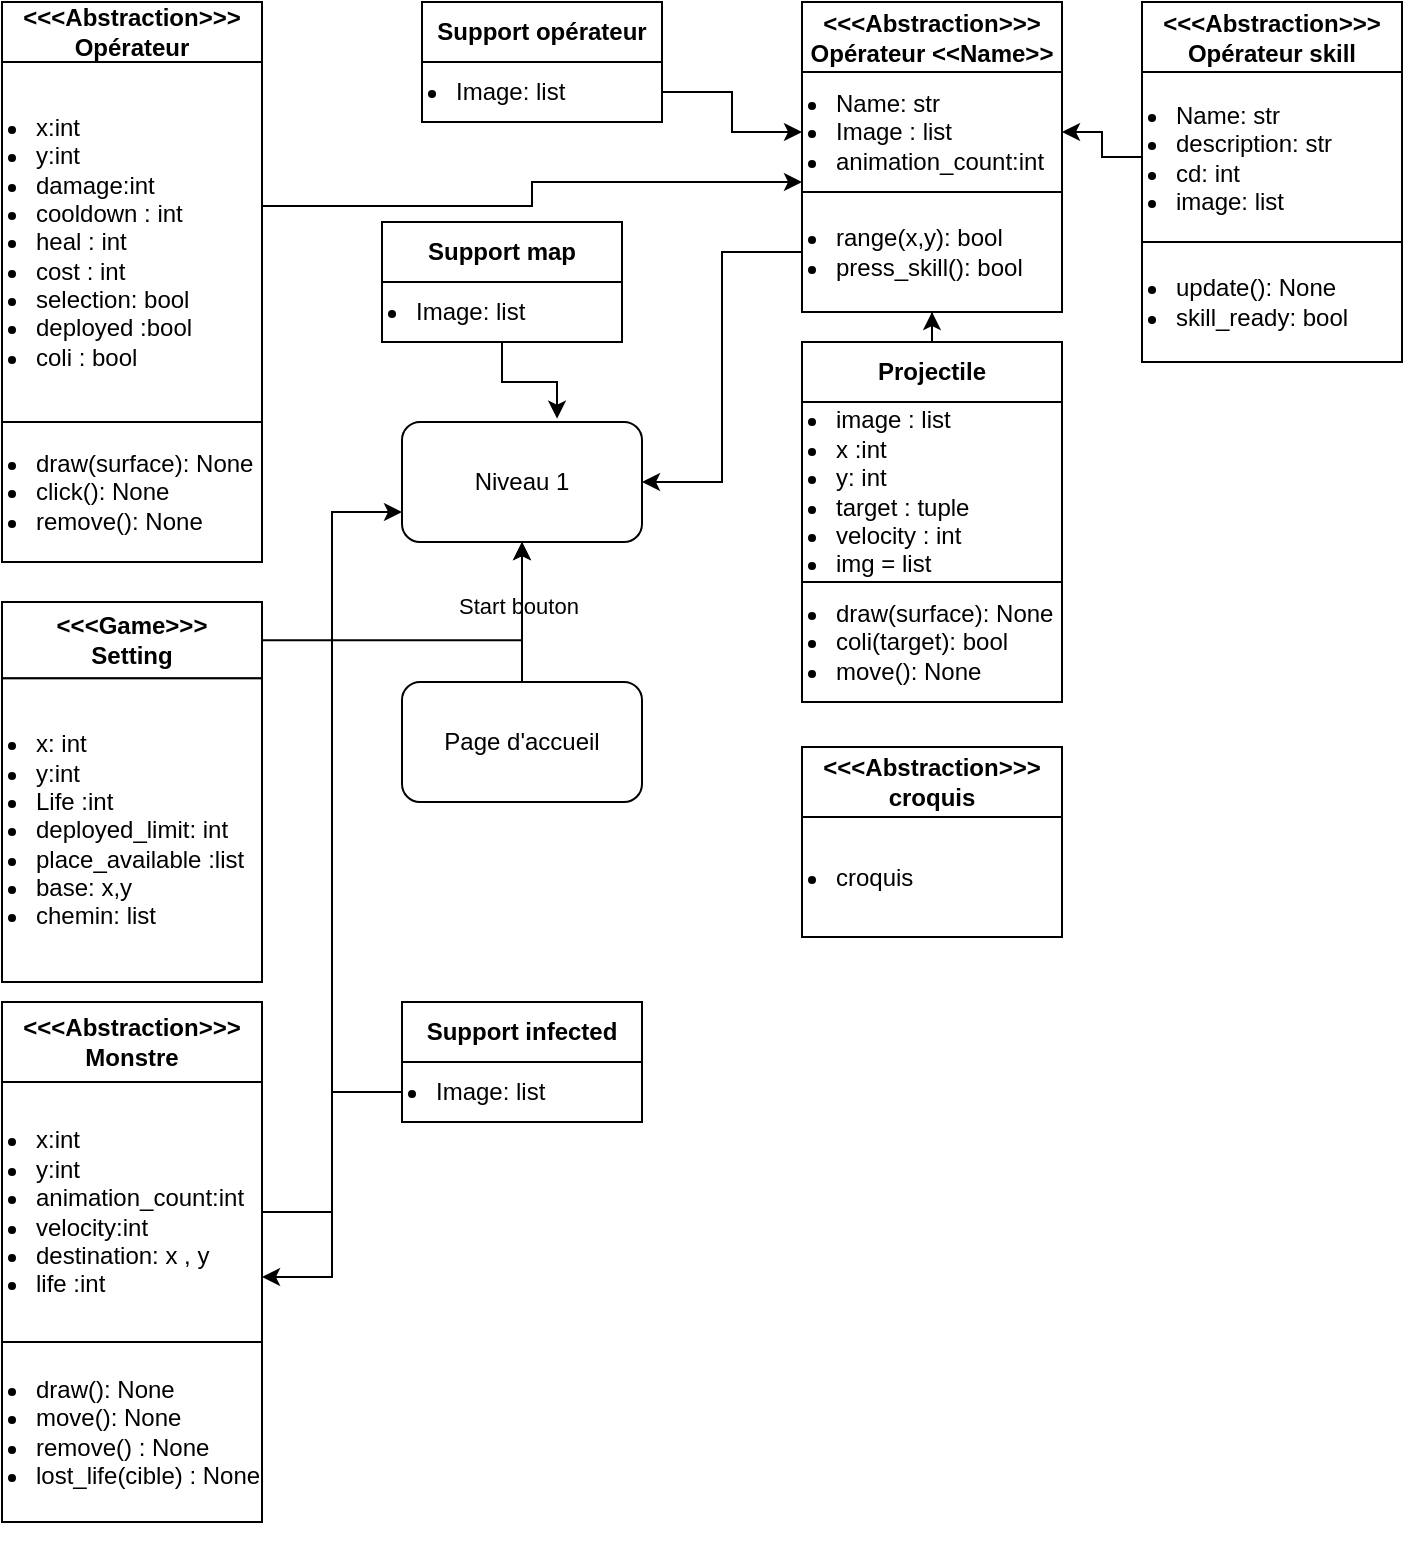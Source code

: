 <mxfile>
    <diagram id="C5RBs43oDa-KdzZeNtuy" name="Page-1">
        <mxGraphModel dx="801" dy="389" grid="1" gridSize="10" guides="1" tooltips="1" connect="1" arrows="1" fold="1" page="1" pageScale="1" pageWidth="827" pageHeight="1169" math="0" shadow="0">
            <root>
                <mxCell id="WIyWlLk6GJQsqaUBKTNV-0"/>
                <mxCell id="WIyWlLk6GJQsqaUBKTNV-1" parent="WIyWlLk6GJQsqaUBKTNV-0"/>
                <mxCell id="SIzlcMjJbdeO6m4xiYEN-33" style="edgeStyle=orthogonalEdgeStyle;rounded=0;orthogonalLoop=1;jettySize=auto;html=1;entryX=0.5;entryY=1;entryDx=0;entryDy=0;" parent="WIyWlLk6GJQsqaUBKTNV-1" source="SIzlcMjJbdeO6m4xiYEN-0" target="SIzlcMjJbdeO6m4xiYEN-25" edge="1">
                    <mxGeometry relative="1" as="geometry"/>
                </mxCell>
                <mxCell id="PyeMtgR632jhJ3Vh2xLb-14" value="Start bouton" style="edgeLabel;html=1;align=center;verticalAlign=middle;resizable=0;points=[];" parent="SIzlcMjJbdeO6m4xiYEN-33" connectable="0" vertex="1">
                    <mxGeometry x="0.083" y="2" relative="1" as="geometry">
                        <mxPoint as="offset"/>
                    </mxGeometry>
                </mxCell>
                <mxCell id="SIzlcMjJbdeO6m4xiYEN-0" value="Page d'accueil" style="rounded=1;whiteSpace=wrap;html=1;" parent="WIyWlLk6GJQsqaUBKTNV-1" vertex="1">
                    <mxGeometry x="280" y="410" width="120" height="60" as="geometry"/>
                </mxCell>
                <mxCell id="SIzlcMjJbdeO6m4xiYEN-17" style="edgeStyle=orthogonalEdgeStyle;rounded=0;orthogonalLoop=1;jettySize=auto;html=1;entryX=0;entryY=0.917;entryDx=0;entryDy=0;entryPerimeter=0;exitX=0.987;exitY=0.554;exitDx=0;exitDy=0;exitPerimeter=0;" parent="WIyWlLk6GJQsqaUBKTNV-1" source="SIzlcMjJbdeO6m4xiYEN-7" target="SIzlcMjJbdeO6m4xiYEN-15" edge="1">
                    <mxGeometry relative="1" as="geometry">
                        <mxPoint x="470" y="160" as="targetPoint"/>
                        <Array as="points">
                            <mxPoint x="208" y="172"/>
                            <mxPoint x="345" y="172"/>
                            <mxPoint x="345" y="160"/>
                        </Array>
                        <mxPoint x="230" y="180" as="sourcePoint"/>
                    </mxGeometry>
                </mxCell>
                <mxCell id="PyeMtgR632jhJ3Vh2xLb-4" style="edgeStyle=orthogonalEdgeStyle;rounded=0;orthogonalLoop=1;jettySize=auto;html=1;" parent="WIyWlLk6GJQsqaUBKTNV-1" source="SIzlcMjJbdeO6m4xiYEN-21" target="SIzlcMjJbdeO6m4xiYEN-19" edge="1">
                    <mxGeometry relative="1" as="geometry"/>
                </mxCell>
                <mxCell id="SIzlcMjJbdeO6m4xiYEN-25" value="Niveau 1" style="rounded=1;whiteSpace=wrap;html=1;" parent="WIyWlLk6GJQsqaUBKTNV-1" vertex="1">
                    <mxGeometry x="280" y="280" width="120" height="60" as="geometry"/>
                </mxCell>
                <mxCell id="SIzlcMjJbdeO6m4xiYEN-32" style="edgeStyle=orthogonalEdgeStyle;rounded=0;orthogonalLoop=1;jettySize=auto;html=1;" parent="WIyWlLk6GJQsqaUBKTNV-1" source="SIzlcMjJbdeO6m4xiYEN-30" target="SIzlcMjJbdeO6m4xiYEN-25" edge="1">
                    <mxGeometry relative="1" as="geometry"/>
                </mxCell>
                <mxCell id="PyeMtgR632jhJ3Vh2xLb-13" style="edgeStyle=orthogonalEdgeStyle;rounded=0;orthogonalLoop=1;jettySize=auto;html=1;entryX=0;entryY=0.75;entryDx=0;entryDy=0;" parent="WIyWlLk6GJQsqaUBKTNV-1" source="PyeMtgR632jhJ3Vh2xLb-8" target="SIzlcMjJbdeO6m4xiYEN-25" edge="1">
                    <mxGeometry relative="1" as="geometry"/>
                </mxCell>
                <mxCell id="PyeMtgR632jhJ3Vh2xLb-15" value="" style="group" parent="WIyWlLk6GJQsqaUBKTNV-1" connectable="0" vertex="1">
                    <mxGeometry x="80" y="370" width="130" height="190" as="geometry"/>
                </mxCell>
                <mxCell id="SIzlcMjJbdeO6m4xiYEN-30" value="&lt;b&gt;&amp;lt;&amp;lt;&amp;lt;Game&amp;gt;&amp;gt;&amp;gt;&lt;/b&gt;&lt;div&gt;&lt;b&gt;Setting&lt;/b&gt;&lt;/div&gt;" style="rounded=0;whiteSpace=wrap;html=1;" parent="PyeMtgR632jhJ3Vh2xLb-15" vertex="1">
                    <mxGeometry width="130" height="38.182" as="geometry"/>
                </mxCell>
                <mxCell id="PyeMtgR632jhJ3Vh2xLb-1" value="&lt;ul style=&quot;padding-left: 15px;&quot;&gt;&lt;li&gt;x: int&lt;/li&gt;&lt;li&gt;y:int&lt;/li&gt;&lt;li&gt;Life :int&lt;/li&gt;&lt;li&gt;deployed_limit: int&lt;/li&gt;&lt;li&gt;place_available :list&lt;/li&gt;&lt;li&gt;base: x,y&lt;/li&gt;&lt;li&gt;chemin: list&lt;/li&gt;&lt;/ul&gt;" style="rounded=0;whiteSpace=wrap;html=1;align=left;" parent="PyeMtgR632jhJ3Vh2xLb-15" vertex="1">
                    <mxGeometry y="38.18" width="130" height="151.82" as="geometry"/>
                </mxCell>
                <mxCell id="PyeMtgR632jhJ3Vh2xLb-16" value="" style="group" parent="WIyWlLk6GJQsqaUBKTNV-1" connectable="0" vertex="1">
                    <mxGeometry x="80" y="570" width="130" height="270" as="geometry"/>
                </mxCell>
                <mxCell id="PyeMtgR632jhJ3Vh2xLb-7" value="&lt;b&gt;&amp;lt;&amp;lt;&amp;lt;Abstraction&amp;gt;&amp;gt;&amp;gt;&lt;/b&gt;&lt;div&gt;&lt;b&gt;Monstre&lt;/b&gt;&lt;/div&gt;" style="rounded=0;whiteSpace=wrap;html=1;" parent="PyeMtgR632jhJ3Vh2xLb-16" vertex="1">
                    <mxGeometry width="130" height="40" as="geometry"/>
                </mxCell>
                <mxCell id="PyeMtgR632jhJ3Vh2xLb-8" value="&lt;ul style=&quot;padding-left: 15px;&quot;&gt;&lt;li&gt;x:int&lt;/li&gt;&lt;li&gt;y:int&lt;/li&gt;&lt;li&gt;animation_count:int&lt;/li&gt;&lt;li&gt;velocity:int&lt;/li&gt;&lt;li&gt;destination: x , y&lt;/li&gt;&lt;li&gt;life :int&lt;/li&gt;&lt;/ul&gt;" style="rounded=0;whiteSpace=wrap;html=1;align=left;" parent="PyeMtgR632jhJ3Vh2xLb-16" vertex="1">
                    <mxGeometry y="40" width="130" height="130" as="geometry"/>
                </mxCell>
                <mxCell id="PyeMtgR632jhJ3Vh2xLb-10" value="&lt;ul style=&quot;padding-left: 15px;&quot;&gt;&lt;li&gt;draw(): None&lt;/li&gt;&lt;li&gt;move(): None&lt;/li&gt;&lt;li&gt;remove() : None&lt;/li&gt;&lt;li&gt;lost_life(cible) : None&lt;/li&gt;&lt;/ul&gt;" style="rounded=0;whiteSpace=wrap;html=1;align=left;" parent="PyeMtgR632jhJ3Vh2xLb-16" vertex="1">
                    <mxGeometry y="170" width="130" height="90" as="geometry"/>
                </mxCell>
                <mxCell id="PyeMtgR632jhJ3Vh2xLb-17" value="" style="group" parent="WIyWlLk6GJQsqaUBKTNV-1" connectable="0" vertex="1">
                    <mxGeometry x="480" y="240" width="130" height="180" as="geometry"/>
                </mxCell>
                <mxCell id="SIzlcMjJbdeO6m4xiYEN-20" value="&lt;ul style=&quot;padding-left: 15px;&quot;&gt;&lt;li&gt;image : list&lt;/li&gt;&lt;li&gt;x :int&lt;/li&gt;&lt;li&gt;y: int&lt;/li&gt;&lt;li&gt;target : tuple&lt;/li&gt;&lt;li&gt;velocity : int&lt;/li&gt;&lt;li&gt;img = list&lt;/li&gt;&lt;/ul&gt;" style="rounded=0;whiteSpace=wrap;labelPosition=center;verticalLabelPosition=middle;align=left;verticalAlign=middle;spacingRight=0;html=1;spacingLeft=0;" parent="PyeMtgR632jhJ3Vh2xLb-17" vertex="1">
                    <mxGeometry y="30" width="130" height="90" as="geometry"/>
                </mxCell>
                <mxCell id="SIzlcMjJbdeO6m4xiYEN-21" value="&lt;b&gt;Projectile&lt;/b&gt;" style="rounded=0;whiteSpace=wrap;labelPosition=center;verticalLabelPosition=middle;align=center;verticalAlign=middle;spacingRight=0;html=1;spacingLeft=0;" parent="PyeMtgR632jhJ3Vh2xLb-17" vertex="1">
                    <mxGeometry width="130" height="30" as="geometry"/>
                </mxCell>
                <mxCell id="SIzlcMjJbdeO6m4xiYEN-23" value="&lt;ul style=&quot;padding-left: 15px;&quot;&gt;&lt;li&gt;draw(surface): None&lt;/li&gt;&lt;li&gt;coli(target): bool&lt;/li&gt;&lt;li&gt;move(): None&lt;/li&gt;&lt;/ul&gt;" style="rounded=0;whiteSpace=wrap;labelPosition=center;verticalLabelPosition=middle;align=left;verticalAlign=middle;spacingRight=0;html=1;spacingLeft=0;" parent="PyeMtgR632jhJ3Vh2xLb-17" vertex="1">
                    <mxGeometry y="120" width="130" height="60" as="geometry"/>
                </mxCell>
                <mxCell id="PyeMtgR632jhJ3Vh2xLb-18" value="" style="group" parent="WIyWlLk6GJQsqaUBKTNV-1" connectable="0" vertex="1">
                    <mxGeometry x="480" y="70" width="130" height="155" as="geometry"/>
                </mxCell>
                <mxCell id="SIzlcMjJbdeO6m4xiYEN-14" value="&lt;b&gt;&amp;lt;&amp;lt;&amp;lt;Abstraction&amp;gt;&amp;gt;&amp;gt;&lt;/b&gt;&lt;div&gt;&lt;b&gt;Opérateur &amp;lt;&amp;lt;Name&amp;gt;&amp;gt;&lt;/b&gt;&lt;/div&gt;" style="rounded=0;whiteSpace=wrap;html=1;" parent="PyeMtgR632jhJ3Vh2xLb-18" vertex="1">
                    <mxGeometry width="130" height="35" as="geometry"/>
                </mxCell>
                <mxCell id="SIzlcMjJbdeO6m4xiYEN-15" value="&lt;ul style=&quot;padding-left: 15px;&quot;&gt;&lt;li&gt;Name: str&lt;/li&gt;&lt;li&gt;Image : list&lt;/li&gt;&lt;li&gt;animation_count:int&lt;/li&gt;&lt;/ul&gt;&lt;div&gt;&lt;/div&gt;" style="rounded=0;whiteSpace=wrap;html=1;align=left;" parent="PyeMtgR632jhJ3Vh2xLb-18" vertex="1">
                    <mxGeometry y="35" width="130" height="60" as="geometry"/>
                </mxCell>
                <mxCell id="SIzlcMjJbdeO6m4xiYEN-19" value="&lt;ul style=&quot;padding-left: 15px;&quot;&gt;&lt;li&gt;range(x,y): bool&lt;/li&gt;&lt;li&gt;press_skill(): bool&lt;/li&gt;&lt;/ul&gt;" style="rounded=0;whiteSpace=wrap;labelPosition=center;verticalLabelPosition=middle;align=left;verticalAlign=middle;spacingRight=0;html=1;spacingLeft=0;" parent="PyeMtgR632jhJ3Vh2xLb-18" vertex="1">
                    <mxGeometry y="95" width="130" height="60" as="geometry"/>
                </mxCell>
                <mxCell id="PyeMtgR632jhJ3Vh2xLb-19" value="" style="group" parent="WIyWlLk6GJQsqaUBKTNV-1" connectable="0" vertex="1">
                    <mxGeometry x="290" y="70" width="120" height="60" as="geometry"/>
                </mxCell>
                <mxCell id="SIzlcMjJbdeO6m4xiYEN-12" value="" style="edgeStyle=orthogonalEdgeStyle;rounded=0;orthogonalLoop=1;jettySize=auto;html=1;" parent="PyeMtgR632jhJ3Vh2xLb-19" source="SIzlcMjJbdeO6m4xiYEN-9" target="SIzlcMjJbdeO6m4xiYEN-11" edge="1">
                    <mxGeometry relative="1" as="geometry"/>
                </mxCell>
                <mxCell id="SIzlcMjJbdeO6m4xiYEN-9" value="&lt;div&gt;&lt;b&gt;Support opérateur&lt;/b&gt;&lt;/div&gt;" style="rounded=0;whiteSpace=wrap;html=1;" parent="PyeMtgR632jhJ3Vh2xLb-19" vertex="1">
                    <mxGeometry width="120" height="30" as="geometry"/>
                </mxCell>
                <mxCell id="SIzlcMjJbdeO6m4xiYEN-11" value="&lt;ul style=&quot;padding-left: 15px;&quot;&gt;&lt;li&gt;Image: list&lt;/li&gt;&lt;/ul&gt;" style="whiteSpace=wrap;html=1;rounded=0;align=left;" parent="PyeMtgR632jhJ3Vh2xLb-19" vertex="1">
                    <mxGeometry y="30" width="120" height="30" as="geometry"/>
                </mxCell>
                <mxCell id="PyeMtgR632jhJ3Vh2xLb-20" value="" style="group" parent="WIyWlLk6GJQsqaUBKTNV-1" connectable="0" vertex="1">
                    <mxGeometry x="80" y="70" width="130" height="240" as="geometry"/>
                </mxCell>
                <mxCell id="SIzlcMjJbdeO6m4xiYEN-6" value="&lt;div&gt;&lt;b&gt;&amp;lt;&amp;lt;&amp;lt;Abstraction&amp;gt;&amp;gt;&amp;gt;&lt;/b&gt;&lt;/div&gt;&lt;b&gt;Opérateur&lt;/b&gt;" style="rounded=0;whiteSpace=wrap;html=1;" parent="PyeMtgR632jhJ3Vh2xLb-20" vertex="1">
                    <mxGeometry width="130" height="30" as="geometry"/>
                </mxCell>
                <mxCell id="SIzlcMjJbdeO6m4xiYEN-7" value="&lt;ul style=&quot;padding-left: 15px;&quot;&gt;&lt;li&gt;&lt;span style=&quot;background-color: initial;&quot;&gt;x:int&lt;/span&gt;&lt;br&gt;&lt;/li&gt;&lt;li&gt;y:int&lt;/li&gt;&lt;li&gt;damage:int&lt;/li&gt;&lt;li&gt;cooldown : int&lt;/li&gt;&lt;li&gt;heal : int&lt;/li&gt;&lt;li&gt;cost : int&lt;/li&gt;&lt;li&gt;selection: bool&lt;/li&gt;&lt;li&gt;deployed :bool&lt;/li&gt;&lt;li&gt;coli : bool&lt;/li&gt;&lt;/ul&gt;" style="rounded=0;whiteSpace=wrap;html=1;align=left;" parent="PyeMtgR632jhJ3Vh2xLb-20" vertex="1">
                    <mxGeometry y="30" width="130" height="180" as="geometry"/>
                </mxCell>
                <mxCell id="9QnG4UY_WtkSS59bRqYy-1" value="" style="group" parent="WIyWlLk6GJQsqaUBKTNV-1" connectable="0" vertex="1">
                    <mxGeometry x="280" y="570" width="120" height="60" as="geometry"/>
                </mxCell>
                <mxCell id="9QnG4UY_WtkSS59bRqYy-2" value="" style="edgeStyle=orthogonalEdgeStyle;rounded=0;orthogonalLoop=1;jettySize=auto;html=1;" parent="9QnG4UY_WtkSS59bRqYy-1" source="9QnG4UY_WtkSS59bRqYy-3" target="9QnG4UY_WtkSS59bRqYy-4" edge="1">
                    <mxGeometry relative="1" as="geometry"/>
                </mxCell>
                <mxCell id="9QnG4UY_WtkSS59bRqYy-3" value="&lt;div&gt;&lt;b&gt;Support infected&lt;/b&gt;&lt;/div&gt;" style="rounded=0;whiteSpace=wrap;html=1;" parent="9QnG4UY_WtkSS59bRqYy-1" vertex="1">
                    <mxGeometry width="120" height="30" as="geometry"/>
                </mxCell>
                <mxCell id="9QnG4UY_WtkSS59bRqYy-4" value="&lt;ul style=&quot;padding-left: 15px;&quot;&gt;&lt;li&gt;Image: list&lt;/li&gt;&lt;/ul&gt;" style="whiteSpace=wrap;html=1;rounded=0;align=left;" parent="9QnG4UY_WtkSS59bRqYy-1" vertex="1">
                    <mxGeometry y="30" width="120" height="30" as="geometry"/>
                </mxCell>
                <mxCell id="9QnG4UY_WtkSS59bRqYy-5" style="edgeStyle=orthogonalEdgeStyle;rounded=0;orthogonalLoop=1;jettySize=auto;html=1;entryX=1;entryY=0.75;entryDx=0;entryDy=0;" parent="WIyWlLk6GJQsqaUBKTNV-1" source="9QnG4UY_WtkSS59bRqYy-4" target="PyeMtgR632jhJ3Vh2xLb-8" edge="1">
                    <mxGeometry relative="1" as="geometry"/>
                </mxCell>
                <mxCell id="9QnG4UY_WtkSS59bRqYy-7" value="" style="group" parent="WIyWlLk6GJQsqaUBKTNV-1" connectable="0" vertex="1">
                    <mxGeometry x="270" y="180" width="120" height="60" as="geometry"/>
                </mxCell>
                <mxCell id="9QnG4UY_WtkSS59bRqYy-8" value="" style="edgeStyle=orthogonalEdgeStyle;rounded=0;orthogonalLoop=1;jettySize=auto;html=1;" parent="9QnG4UY_WtkSS59bRqYy-7" source="9QnG4UY_WtkSS59bRqYy-9" target="9QnG4UY_WtkSS59bRqYy-10" edge="1">
                    <mxGeometry relative="1" as="geometry"/>
                </mxCell>
                <mxCell id="9QnG4UY_WtkSS59bRqYy-9" value="&lt;div&gt;&lt;b&gt;Support map&lt;/b&gt;&lt;/div&gt;" style="rounded=0;whiteSpace=wrap;html=1;" parent="9QnG4UY_WtkSS59bRqYy-7" vertex="1">
                    <mxGeometry width="120" height="30" as="geometry"/>
                </mxCell>
                <mxCell id="9QnG4UY_WtkSS59bRqYy-10" value="&lt;ul style=&quot;padding-left: 15px;&quot;&gt;&lt;li&gt;Image: list&lt;br&gt;&lt;/li&gt;&lt;/ul&gt;" style="whiteSpace=wrap;html=1;rounded=0;align=left;" parent="9QnG4UY_WtkSS59bRqYy-7" vertex="1">
                    <mxGeometry y="30" width="120" height="30" as="geometry"/>
                </mxCell>
                <mxCell id="9QnG4UY_WtkSS59bRqYy-11" style="edgeStyle=orthogonalEdgeStyle;rounded=0;orthogonalLoop=1;jettySize=auto;html=1;entryX=0.646;entryY=-0.028;entryDx=0;entryDy=0;entryPerimeter=0;" parent="WIyWlLk6GJQsqaUBKTNV-1" source="9QnG4UY_WtkSS59bRqYy-10" target="SIzlcMjJbdeO6m4xiYEN-25" edge="1">
                    <mxGeometry relative="1" as="geometry"/>
                </mxCell>
                <mxCell id="9QnG4UY_WtkSS59bRqYy-12" value="" style="group" parent="WIyWlLk6GJQsqaUBKTNV-1" connectable="0" vertex="1">
                    <mxGeometry x="650" y="70" width="130" height="155" as="geometry"/>
                </mxCell>
                <mxCell id="9QnG4UY_WtkSS59bRqYy-13" value="&lt;b&gt;&amp;lt;&amp;lt;&amp;lt;Abstraction&amp;gt;&amp;gt;&amp;gt;&lt;/b&gt;&lt;div&gt;&lt;b&gt;Opérateur skill&lt;/b&gt;&lt;/div&gt;" style="rounded=0;whiteSpace=wrap;html=1;" parent="9QnG4UY_WtkSS59bRqYy-12" vertex="1">
                    <mxGeometry width="130" height="35" as="geometry"/>
                </mxCell>
                <mxCell id="9QnG4UY_WtkSS59bRqYy-14" value="&lt;ul style=&quot;padding-left: 15px;&quot;&gt;&lt;li&gt;Name: str&lt;/li&gt;&lt;li&gt;description: str&lt;/li&gt;&lt;li&gt;cd: int&lt;/li&gt;&lt;li&gt;image: list&lt;/li&gt;&lt;/ul&gt;&lt;div&gt;&lt;/div&gt;" style="rounded=0;whiteSpace=wrap;html=1;align=left;" parent="9QnG4UY_WtkSS59bRqYy-12" vertex="1">
                    <mxGeometry y="35" width="130" height="85" as="geometry"/>
                </mxCell>
                <mxCell id="9QnG4UY_WtkSS59bRqYy-15" value="&lt;ul style=&quot;padding-left: 15px;&quot;&gt;&lt;li&gt;update(): None&lt;/li&gt;&lt;li&gt;skill_ready: bool&lt;/li&gt;&lt;/ul&gt;" style="rounded=0;whiteSpace=wrap;labelPosition=center;verticalLabelPosition=middle;align=left;verticalAlign=middle;spacingRight=0;html=1;spacingLeft=0;" parent="9QnG4UY_WtkSS59bRqYy-12" vertex="1">
                    <mxGeometry y="120" width="130" height="60" as="geometry"/>
                </mxCell>
                <mxCell id="9QnG4UY_WtkSS59bRqYy-16" style="edgeStyle=orthogonalEdgeStyle;rounded=0;orthogonalLoop=1;jettySize=auto;html=1;entryX=1;entryY=0.5;entryDx=0;entryDy=0;" parent="WIyWlLk6GJQsqaUBKTNV-1" source="9QnG4UY_WtkSS59bRqYy-14" target="SIzlcMjJbdeO6m4xiYEN-15" edge="1">
                    <mxGeometry relative="1" as="geometry"/>
                </mxCell>
                <mxCell id="9QnG4UY_WtkSS59bRqYy-19" value="" style="group" parent="WIyWlLk6GJQsqaUBKTNV-1" connectable="0" vertex="1">
                    <mxGeometry x="480" y="442.5" width="130" height="95" as="geometry"/>
                </mxCell>
                <mxCell id="PyeMtgR632jhJ3Vh2xLb-11" value="&lt;ul style=&quot;padding-left: 15px;&quot;&gt;&lt;li&gt;croquis&lt;/li&gt;&lt;/ul&gt;" style="rounded=0;whiteSpace=wrap;html=1;align=left;" parent="9QnG4UY_WtkSS59bRqYy-19" vertex="1">
                    <mxGeometry y="35" width="130" height="60" as="geometry"/>
                </mxCell>
                <mxCell id="9QnG4UY_WtkSS59bRqYy-18" value="&lt;b&gt;&amp;lt;&amp;lt;&amp;lt;Abstraction&amp;gt;&amp;gt;&amp;gt;&lt;/b&gt;&lt;div&gt;&lt;b&gt;croquis&lt;/b&gt;&lt;/div&gt;" style="rounded=0;whiteSpace=wrap;html=1;" parent="9QnG4UY_WtkSS59bRqYy-19" vertex="1">
                    <mxGeometry width="130" height="35" as="geometry"/>
                </mxCell>
                <mxCell id="9QnG4UY_WtkSS59bRqYy-20" style="edgeStyle=orthogonalEdgeStyle;rounded=0;orthogonalLoop=1;jettySize=auto;html=1;" parent="WIyWlLk6GJQsqaUBKTNV-1" source="SIzlcMjJbdeO6m4xiYEN-11" target="SIzlcMjJbdeO6m4xiYEN-15" edge="1">
                    <mxGeometry relative="1" as="geometry"/>
                </mxCell>
                <mxCell id="9QnG4UY_WtkSS59bRqYy-21" style="edgeStyle=orthogonalEdgeStyle;rounded=0;orthogonalLoop=1;jettySize=auto;html=1;entryX=1;entryY=0.5;entryDx=0;entryDy=0;" parent="WIyWlLk6GJQsqaUBKTNV-1" source="SIzlcMjJbdeO6m4xiYEN-19" target="SIzlcMjJbdeO6m4xiYEN-25" edge="1">
                    <mxGeometry relative="1" as="geometry"/>
                </mxCell>
                <mxCell id="SIzlcMjJbdeO6m4xiYEN-8" value="&lt;ul style=&quot;padding-left: 15px;&quot;&gt;&lt;li&gt;draw(surface): None&lt;/li&gt;&lt;li&gt;click(): None&lt;/li&gt;&lt;li&gt;remove(): None&lt;/li&gt;&lt;/ul&gt;" style="rounded=0;whiteSpace=wrap;html=1;align=left;" parent="WIyWlLk6GJQsqaUBKTNV-1" vertex="1">
                    <mxGeometry x="80" y="280" width="130" height="70" as="geometry"/>
                </mxCell>
            </root>
        </mxGraphModel>
    </diagram>
</mxfile>